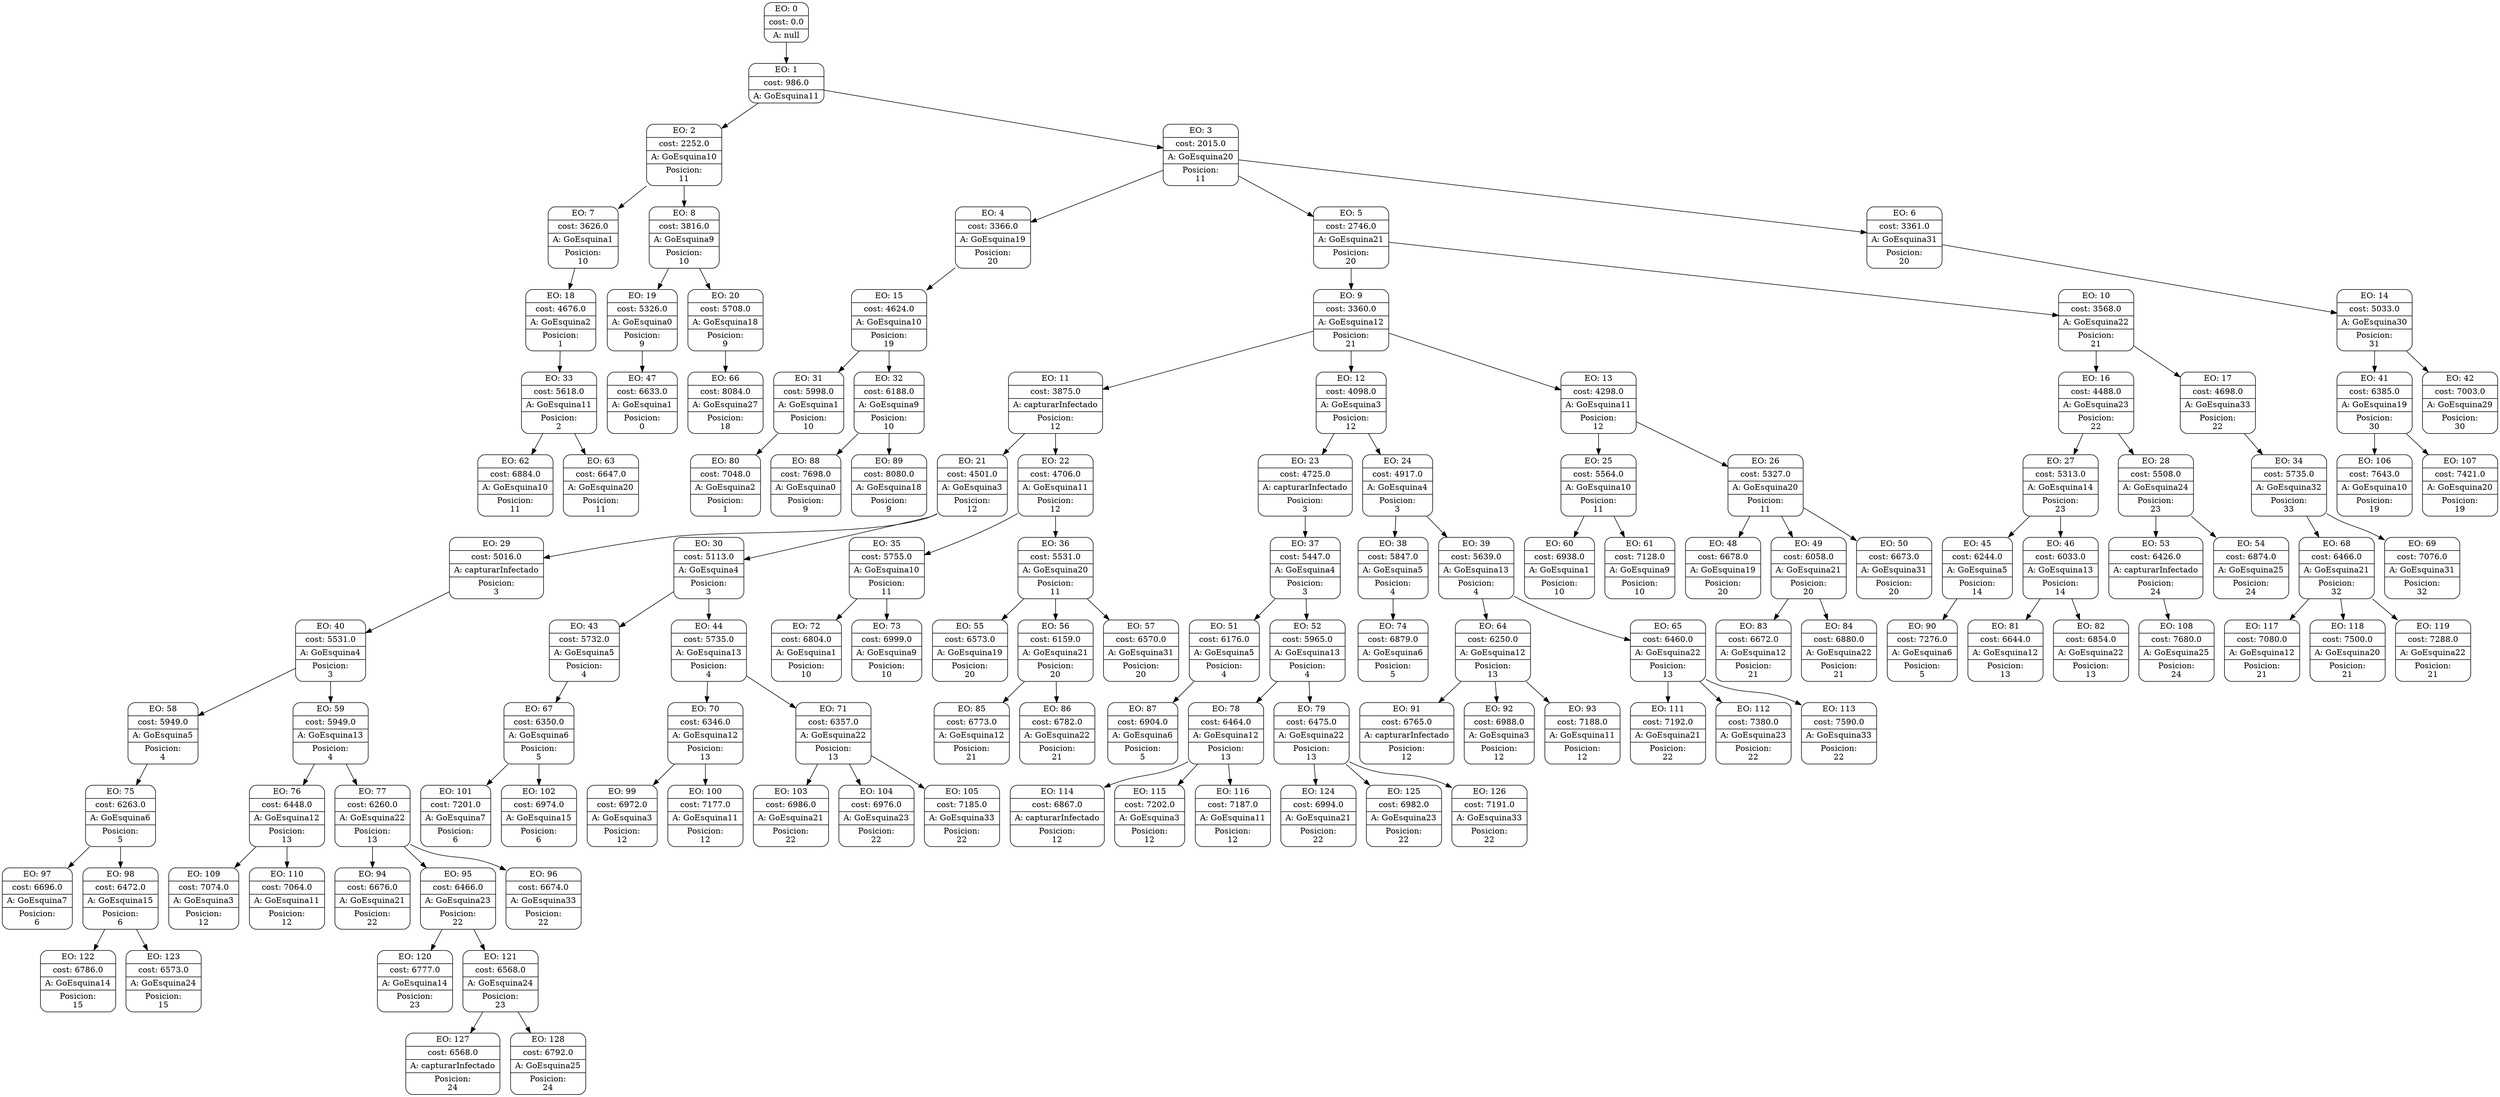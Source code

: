 digraph g {
node [shape = Mrecord];
nodo0[label="{EO: 0|cost: 0.0|A: null}"]
nodo1[label="{EO: 1|cost: 986.0|A: GoEsquina11}"]
nodo2[label="{EO: 2|cost: 2252.0|A: GoEsquina10|Posicion:\n11}"]
nodo7[label="{EO: 7|cost: 3626.0|A: GoEsquina1|Posicion:\n10}"]
nodo18[label="{EO: 18|cost: 4676.0|A: GoEsquina2|Posicion:\n1}"]
nodo33[label="{EO: 33|cost: 5618.0|A: GoEsquina11|Posicion:\n2}"]
nodo62[label="{EO: 62|cost: 6884.0|A: GoEsquina10|Posicion:\n11}"]

nodo33 -> nodo62;
nodo63[label="{EO: 63|cost: 6647.0|A: GoEsquina20|Posicion:\n11}"]

nodo33 -> nodo63;

nodo18 -> nodo33;

nodo7 -> nodo18;

nodo2 -> nodo7;
nodo8[label="{EO: 8|cost: 3816.0|A: GoEsquina9|Posicion:\n10}"]
nodo19[label="{EO: 19|cost: 5326.0|A: GoEsquina0|Posicion:\n9}"]
nodo47[label="{EO: 47|cost: 6633.0|A: GoEsquina1|Posicion:\n0}"]

nodo19 -> nodo47;

nodo8 -> nodo19;
nodo20[label="{EO: 20|cost: 5708.0|A: GoEsquina18|Posicion:\n9}"]
nodo66[label="{EO: 66|cost: 8084.0|A: GoEsquina27|Posicion:\n18}"]

nodo20 -> nodo66;

nodo8 -> nodo20;

nodo2 -> nodo8;

nodo1 -> nodo2;
nodo3[label="{EO: 3|cost: 2015.0|A: GoEsquina20|Posicion:\n11}"]
nodo4[label="{EO: 4|cost: 3366.0|A: GoEsquina19|Posicion:\n20}"]
nodo15[label="{EO: 15|cost: 4624.0|A: GoEsquina10|Posicion:\n19}"]
nodo31[label="{EO: 31|cost: 5998.0|A: GoEsquina1|Posicion:\n10}"]
nodo80[label="{EO: 80|cost: 7048.0|A: GoEsquina2|Posicion:\n1}"]

nodo31 -> nodo80;

nodo15 -> nodo31;
nodo32[label="{EO: 32|cost: 6188.0|A: GoEsquina9|Posicion:\n10}"]
nodo88[label="{EO: 88|cost: 7698.0|A: GoEsquina0|Posicion:\n9}"]

nodo32 -> nodo88;
nodo89[label="{EO: 89|cost: 8080.0|A: GoEsquina18|Posicion:\n9}"]

nodo32 -> nodo89;

nodo15 -> nodo32;

nodo4 -> nodo15;

nodo3 -> nodo4;
nodo5[label="{EO: 5|cost: 2746.0|A: GoEsquina21|Posicion:\n20}"]
nodo9[label="{EO: 9|cost: 3360.0|A: GoEsquina12|Posicion:\n21}"]
nodo11[label="{EO: 11|cost: 3875.0|A: capturarInfectado|Posicion:\n12}"]
nodo21[label="{EO: 21|cost: 4501.0|A: GoEsquina3|Posicion:\n12}"]
nodo29[label="{EO: 29|cost: 5016.0|A: capturarInfectado|Posicion:\n3}"]
nodo40[label="{EO: 40|cost: 5531.0|A: GoEsquina4|Posicion:\n3}"]
nodo58[label="{EO: 58|cost: 5949.0|A: GoEsquina5|Posicion:\n4}"]
nodo75[label="{EO: 75|cost: 6263.0|A: GoEsquina6|Posicion:\n5}"]
nodo97[label="{EO: 97|cost: 6696.0|A: GoEsquina7|Posicion:\n6}"]

nodo75 -> nodo97;
nodo98[label="{EO: 98|cost: 6472.0|A: GoEsquina15|Posicion:\n6}"]
nodo122[label="{EO: 122|cost: 6786.0|A: GoEsquina14|Posicion:\n15}"]

nodo98 -> nodo122;
nodo123[label="{EO: 123|cost: 6573.0|A: GoEsquina24|Posicion:\n15}"]

nodo98 -> nodo123;

nodo75 -> nodo98;

nodo58 -> nodo75;

nodo40 -> nodo58;
nodo59[label="{EO: 59|cost: 5949.0|A: GoEsquina13|Posicion:\n4}"]
nodo76[label="{EO: 76|cost: 6448.0|A: GoEsquina12|Posicion:\n13}"]
nodo109[label="{EO: 109|cost: 7074.0|A: GoEsquina3|Posicion:\n12}"]

nodo76 -> nodo109;
nodo110[label="{EO: 110|cost: 7064.0|A: GoEsquina11|Posicion:\n12}"]

nodo76 -> nodo110;

nodo59 -> nodo76;
nodo77[label="{EO: 77|cost: 6260.0|A: GoEsquina22|Posicion:\n13}"]
nodo94[label="{EO: 94|cost: 6676.0|A: GoEsquina21|Posicion:\n22}"]

nodo77 -> nodo94;
nodo95[label="{EO: 95|cost: 6466.0|A: GoEsquina23|Posicion:\n22}"]
nodo120[label="{EO: 120|cost: 6777.0|A: GoEsquina14|Posicion:\n23}"]

nodo95 -> nodo120;
nodo121[label="{EO: 121|cost: 6568.0|A: GoEsquina24|Posicion:\n23}"]
nodo127[label="{EO: 127|cost: 6568.0|A: capturarInfectado|Posicion:\n24}"]

nodo121 -> nodo127;
nodo128[label="{EO: 128|cost: 6792.0|A: GoEsquina25|Posicion:\n24}"]

nodo121 -> nodo128;

nodo95 -> nodo121;

nodo77 -> nodo95;
nodo96[label="{EO: 96|cost: 6674.0|A: GoEsquina33|Posicion:\n22}"]

nodo77 -> nodo96;

nodo59 -> nodo77;

nodo40 -> nodo59;

nodo29 -> nodo40;

nodo21 -> nodo29;
nodo30[label="{EO: 30|cost: 5113.0|A: GoEsquina4|Posicion:\n3}"]
nodo43[label="{EO: 43|cost: 5732.0|A: GoEsquina5|Posicion:\n4}"]
nodo67[label="{EO: 67|cost: 6350.0|A: GoEsquina6|Posicion:\n5}"]
nodo101[label="{EO: 101|cost: 7201.0|A: GoEsquina7|Posicion:\n6}"]

nodo67 -> nodo101;
nodo102[label="{EO: 102|cost: 6974.0|A: GoEsquina15|Posicion:\n6}"]

nodo67 -> nodo102;

nodo43 -> nodo67;

nodo30 -> nodo43;
nodo44[label="{EO: 44|cost: 5735.0|A: GoEsquina13|Posicion:\n4}"]
nodo70[label="{EO: 70|cost: 6346.0|A: GoEsquina12|Posicion:\n13}"]
nodo99[label="{EO: 99|cost: 6972.0|A: GoEsquina3|Posicion:\n12}"]

nodo70 -> nodo99;
nodo100[label="{EO: 100|cost: 7177.0|A: GoEsquina11|Posicion:\n12}"]

nodo70 -> nodo100;

nodo44 -> nodo70;
nodo71[label="{EO: 71|cost: 6357.0|A: GoEsquina22|Posicion:\n13}"]
nodo103[label="{EO: 103|cost: 6986.0|A: GoEsquina21|Posicion:\n22}"]

nodo71 -> nodo103;
nodo104[label="{EO: 104|cost: 6976.0|A: GoEsquina23|Posicion:\n22}"]

nodo71 -> nodo104;
nodo105[label="{EO: 105|cost: 7185.0|A: GoEsquina33|Posicion:\n22}"]

nodo71 -> nodo105;

nodo44 -> nodo71;

nodo30 -> nodo44;

nodo21 -> nodo30;

nodo11 -> nodo21;
nodo22[label="{EO: 22|cost: 4706.0|A: GoEsquina11|Posicion:\n12}"]
nodo35[label="{EO: 35|cost: 5755.0|A: GoEsquina10|Posicion:\n11}"]
nodo72[label="{EO: 72|cost: 6804.0|A: GoEsquina1|Posicion:\n10}"]

nodo35 -> nodo72;
nodo73[label="{EO: 73|cost: 6999.0|A: GoEsquina9|Posicion:\n10}"]

nodo35 -> nodo73;

nodo22 -> nodo35;
nodo36[label="{EO: 36|cost: 5531.0|A: GoEsquina20|Posicion:\n11}"]
nodo55[label="{EO: 55|cost: 6573.0|A: GoEsquina19|Posicion:\n20}"]

nodo36 -> nodo55;
nodo56[label="{EO: 56|cost: 6159.0|A: GoEsquina21|Posicion:\n20}"]
nodo85[label="{EO: 85|cost: 6773.0|A: GoEsquina12|Posicion:\n21}"]

nodo56 -> nodo85;
nodo86[label="{EO: 86|cost: 6782.0|A: GoEsquina22|Posicion:\n21}"]

nodo56 -> nodo86;

nodo36 -> nodo56;
nodo57[label="{EO: 57|cost: 6570.0|A: GoEsquina31|Posicion:\n20}"]

nodo36 -> nodo57;

nodo22 -> nodo36;

nodo11 -> nodo22;

nodo9 -> nodo11;
nodo12[label="{EO: 12|cost: 4098.0|A: GoEsquina3|Posicion:\n12}"]
nodo23[label="{EO: 23|cost: 4725.0|A: capturarInfectado|Posicion:\n3}"]
nodo37[label="{EO: 37|cost: 5447.0|A: GoEsquina4|Posicion:\n3}"]
nodo51[label="{EO: 51|cost: 6176.0|A: GoEsquina5|Posicion:\n4}"]
nodo87[label="{EO: 87|cost: 6904.0|A: GoEsquina6|Posicion:\n5}"]

nodo51 -> nodo87;

nodo37 -> nodo51;
nodo52[label="{EO: 52|cost: 5965.0|A: GoEsquina13|Posicion:\n4}"]
nodo78[label="{EO: 78|cost: 6464.0|A: GoEsquina12|Posicion:\n13}"]
nodo114[label="{EO: 114|cost: 6867.0|A: capturarInfectado|Posicion:\n12}"]

nodo78 -> nodo114;
nodo115[label="{EO: 115|cost: 7202.0|A: GoEsquina3|Posicion:\n12}"]

nodo78 -> nodo115;
nodo116[label="{EO: 116|cost: 7187.0|A: GoEsquina11|Posicion:\n12}"]

nodo78 -> nodo116;

nodo52 -> nodo78;
nodo79[label="{EO: 79|cost: 6475.0|A: GoEsquina22|Posicion:\n13}"]
nodo124[label="{EO: 124|cost: 6994.0|A: GoEsquina21|Posicion:\n22}"]

nodo79 -> nodo124;
nodo125[label="{EO: 125|cost: 6982.0|A: GoEsquina23|Posicion:\n22}"]

nodo79 -> nodo125;
nodo126[label="{EO: 126|cost: 7191.0|A: GoEsquina33|Posicion:\n22}"]

nodo79 -> nodo126;

nodo52 -> nodo79;

nodo37 -> nodo52;

nodo23 -> nodo37;

nodo12 -> nodo23;
nodo24[label="{EO: 24|cost: 4917.0|A: GoEsquina4|Posicion:\n3}"]
nodo38[label="{EO: 38|cost: 5847.0|A: GoEsquina5|Posicion:\n4}"]
nodo74[label="{EO: 74|cost: 6879.0|A: GoEsquina6|Posicion:\n5}"]

nodo38 -> nodo74;

nodo24 -> nodo38;
nodo39[label="{EO: 39|cost: 5639.0|A: GoEsquina13|Posicion:\n4}"]
nodo64[label="{EO: 64|cost: 6250.0|A: GoEsquina12|Posicion:\n13}"]
nodo91[label="{EO: 91|cost: 6765.0|A: capturarInfectado|Posicion:\n12}"]

nodo64 -> nodo91;
nodo92[label="{EO: 92|cost: 6988.0|A: GoEsquina3|Posicion:\n12}"]

nodo64 -> nodo92;
nodo93[label="{EO: 93|cost: 7188.0|A: GoEsquina11|Posicion:\n12}"]

nodo64 -> nodo93;

nodo39 -> nodo64;
nodo65[label="{EO: 65|cost: 6460.0|A: GoEsquina22|Posicion:\n13}"]
nodo111[label="{EO: 111|cost: 7192.0|A: GoEsquina21|Posicion:\n22}"]

nodo65 -> nodo111;
nodo112[label="{EO: 112|cost: 7380.0|A: GoEsquina23|Posicion:\n22}"]

nodo65 -> nodo112;
nodo113[label="{EO: 113|cost: 7590.0|A: GoEsquina33|Posicion:\n22}"]

nodo65 -> nodo113;

nodo39 -> nodo65;

nodo24 -> nodo39;

nodo12 -> nodo24;

nodo9 -> nodo12;
nodo13[label="{EO: 13|cost: 4298.0|A: GoEsquina11|Posicion:\n12}"]
nodo25[label="{EO: 25|cost: 5564.0|A: GoEsquina10|Posicion:\n11}"]
nodo60[label="{EO: 60|cost: 6938.0|A: GoEsquina1|Posicion:\n10}"]

nodo25 -> nodo60;
nodo61[label="{EO: 61|cost: 7128.0|A: GoEsquina9|Posicion:\n10}"]

nodo25 -> nodo61;

nodo13 -> nodo25;
nodo26[label="{EO: 26|cost: 5327.0|A: GoEsquina20|Posicion:\n11}"]
nodo48[label="{EO: 48|cost: 6678.0|A: GoEsquina19|Posicion:\n20}"]

nodo26 -> nodo48;
nodo49[label="{EO: 49|cost: 6058.0|A: GoEsquina21|Posicion:\n20}"]
nodo83[label="{EO: 83|cost: 6672.0|A: GoEsquina12|Posicion:\n21}"]

nodo49 -> nodo83;
nodo84[label="{EO: 84|cost: 6880.0|A: GoEsquina22|Posicion:\n21}"]

nodo49 -> nodo84;

nodo26 -> nodo49;
nodo50[label="{EO: 50|cost: 6673.0|A: GoEsquina31|Posicion:\n20}"]

nodo26 -> nodo50;

nodo13 -> nodo26;

nodo9 -> nodo13;

nodo5 -> nodo9;
nodo10[label="{EO: 10|cost: 3568.0|A: GoEsquina22|Posicion:\n21}"]
nodo16[label="{EO: 16|cost: 4488.0|A: GoEsquina23|Posicion:\n22}"]
nodo27[label="{EO: 27|cost: 5313.0|A: GoEsquina14|Posicion:\n23}"]
nodo45[label="{EO: 45|cost: 6244.0|A: GoEsquina5|Posicion:\n14}"]
nodo90[label="{EO: 90|cost: 7276.0|A: GoEsquina6|Posicion:\n5}"]

nodo45 -> nodo90;

nodo27 -> nodo45;
nodo46[label="{EO: 46|cost: 6033.0|A: GoEsquina13|Posicion:\n14}"]
nodo81[label="{EO: 81|cost: 6644.0|A: GoEsquina12|Posicion:\n13}"]

nodo46 -> nodo81;
nodo82[label="{EO: 82|cost: 6854.0|A: GoEsquina22|Posicion:\n13}"]

nodo46 -> nodo82;

nodo27 -> nodo46;

nodo16 -> nodo27;
nodo28[label="{EO: 28|cost: 5508.0|A: GoEsquina24|Posicion:\n23}"]
nodo53[label="{EO: 53|cost: 6426.0|A: capturarInfectado|Posicion:\n24}"]
nodo108[label="{EO: 108|cost: 7680.0|A: GoEsquina25|Posicion:\n24}"]

nodo53 -> nodo108;

nodo28 -> nodo53;
nodo54[label="{EO: 54|cost: 6874.0|A: GoEsquina25|Posicion:\n24}"]

nodo28 -> nodo54;

nodo16 -> nodo28;

nodo10 -> nodo16;
nodo17[label="{EO: 17|cost: 4698.0|A: GoEsquina33|Posicion:\n22}"]
nodo34[label="{EO: 34|cost: 5735.0|A: GoEsquina32|Posicion:\n33}"]
nodo68[label="{EO: 68|cost: 6466.0|A: GoEsquina21|Posicion:\n32}"]
nodo117[label="{EO: 117|cost: 7080.0|A: GoEsquina12|Posicion:\n21}"]

nodo68 -> nodo117;
nodo118[label="{EO: 118|cost: 7500.0|A: GoEsquina20|Posicion:\n21}"]

nodo68 -> nodo118;
nodo119[label="{EO: 119|cost: 7288.0|A: GoEsquina22|Posicion:\n21}"]

nodo68 -> nodo119;

nodo34 -> nodo68;
nodo69[label="{EO: 69|cost: 7076.0|A: GoEsquina31|Posicion:\n32}"]

nodo34 -> nodo69;

nodo17 -> nodo34;

nodo10 -> nodo17;

nodo5 -> nodo10;

nodo3 -> nodo5;
nodo6[label="{EO: 6|cost: 3361.0|A: GoEsquina31|Posicion:\n20}"]
nodo14[label="{EO: 14|cost: 5033.0|A: GoEsquina30|Posicion:\n31}"]
nodo41[label="{EO: 41|cost: 6385.0|A: GoEsquina19|Posicion:\n30}"]
nodo106[label="{EO: 106|cost: 7643.0|A: GoEsquina10|Posicion:\n19}"]

nodo41 -> nodo106;
nodo107[label="{EO: 107|cost: 7421.0|A: GoEsquina20|Posicion:\n19}"]

nodo41 -> nodo107;

nodo14 -> nodo41;
nodo42[label="{EO: 42|cost: 7003.0|A: GoEsquina29|Posicion:\n30}"]

nodo14 -> nodo42;

nodo6 -> nodo14;

nodo3 -> nodo6;

nodo1 -> nodo3;

nodo0 -> nodo1;


}